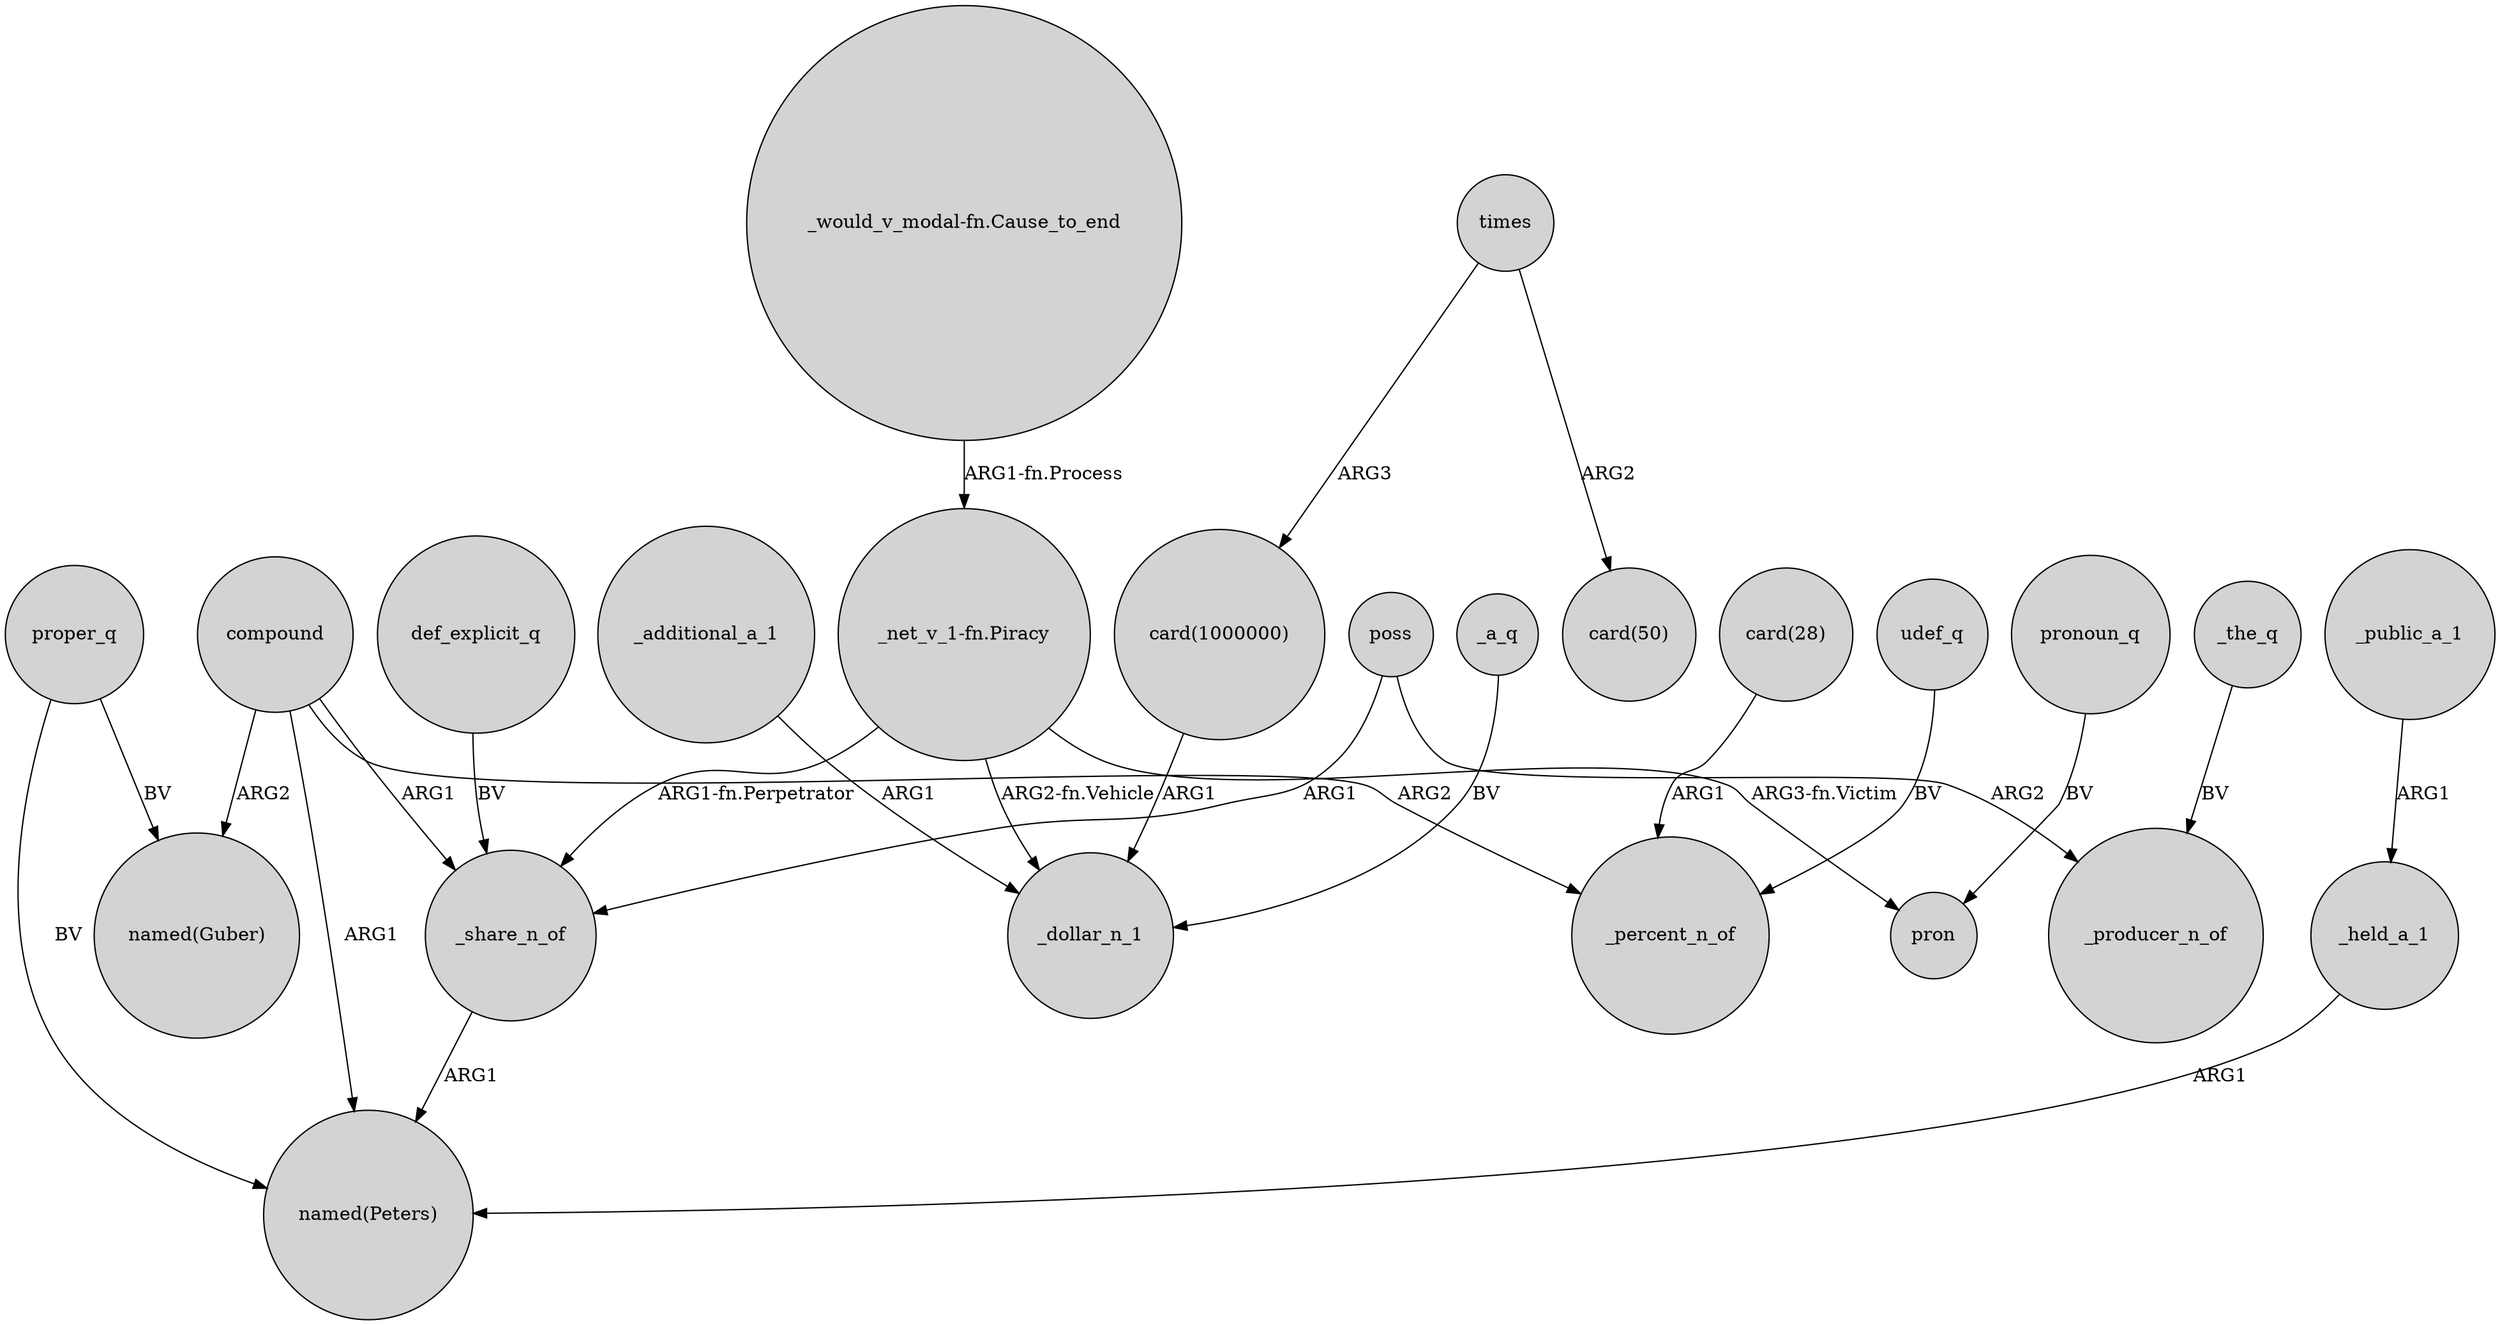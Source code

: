 digraph {
	node [shape=circle style=filled]
	_additional_a_1 -> _dollar_n_1 [label=ARG1]
	_a_q -> _dollar_n_1 [label=BV]
	times -> "card(50)" [label=ARG2]
	compound -> "named(Peters)" [label=ARG1]
	compound -> _share_n_of [label=ARG1]
	"_net_v_1-fn.Piracy" -> _share_n_of [label="ARG1-fn.Perpetrator"]
	proper_q -> "named(Peters)" [label=BV]
	def_explicit_q -> _share_n_of [label=BV]
	compound -> "named(Guber)" [label=ARG2]
	times -> "card(1000000)" [label=ARG3]
	"_would_v_modal-fn.Cause_to_end" -> "_net_v_1-fn.Piracy" [label="ARG1-fn.Process"]
	"_net_v_1-fn.Piracy" -> pron [label="ARG3-fn.Victim"]
	_share_n_of -> "named(Peters)" [label=ARG1]
	"card(28)" -> _percent_n_of [label=ARG1]
	pronoun_q -> pron [label=BV]
	_the_q -> _producer_n_of [label=BV]
	udef_q -> _percent_n_of [label=BV]
	poss -> _share_n_of [label=ARG1]
	compound -> _percent_n_of [label=ARG2]
	_held_a_1 -> "named(Peters)" [label=ARG1]
	"card(1000000)" -> _dollar_n_1 [label=ARG1]
	proper_q -> "named(Guber)" [label=BV]
	poss -> _producer_n_of [label=ARG2]
	"_net_v_1-fn.Piracy" -> _dollar_n_1 [label="ARG2-fn.Vehicle"]
	_public_a_1 -> _held_a_1 [label=ARG1]
}
